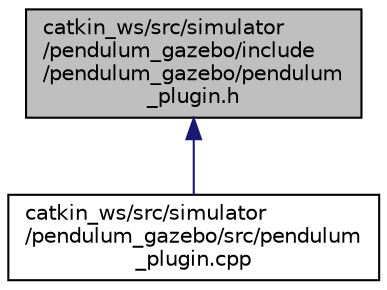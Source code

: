 digraph "catkin_ws/src/simulator/pendulum_gazebo/include/pendulum_gazebo/pendulum_plugin.h"
{
 // LATEX_PDF_SIZE
  edge [fontname="Helvetica",fontsize="10",labelfontname="Helvetica",labelfontsize="10"];
  node [fontname="Helvetica",fontsize="10",shape=record];
  Node1 [label="catkin_ws/src/simulator\l/pendulum_gazebo/include\l/pendulum_gazebo/pendulum\l_plugin.h",height=0.2,width=0.4,color="black", fillcolor="grey75", style="filled", fontcolor="black",tooltip=" "];
  Node1 -> Node2 [dir="back",color="midnightblue",fontsize="10",style="solid",fontname="Helvetica"];
  Node2 [label="catkin_ws/src/simulator\l/pendulum_gazebo/src/pendulum\l_plugin.cpp",height=0.2,width=0.4,color="black", fillcolor="white", style="filled",URL="$pendulum__plugin_8cpp.html",tooltip=" "];
}
